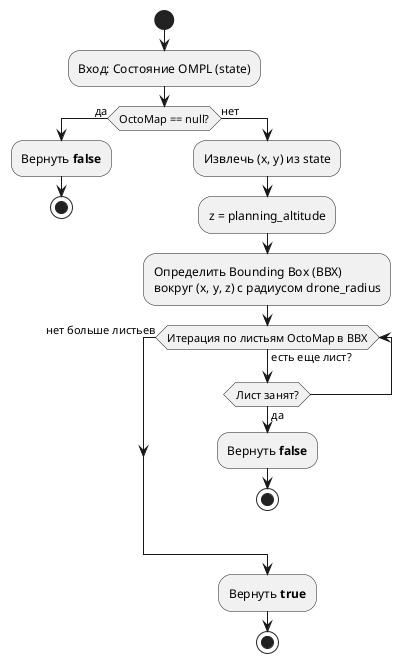 @startuml 

start
:Вход: Состояние OMPL (state);
if (OctoMap == null?) then (да)
    :Вернуть **false**;
    stop
else (нет)
    :Извлечь (x, y) из state;
    :z = planning_altitude;
    :Определить Bounding Box (BBX)\nвокруг (x, y, z) с радиусом drone_radius;
    while (Итерация по листьям OctoMap в BBX) is (есть еще лист?)
        if (Лист занят?) then (да)
            :Вернуть **false**;
            stop
        endif
    endwhile (нет больше листьев)
    :Вернуть **true**;
    stop
endif

@enduml